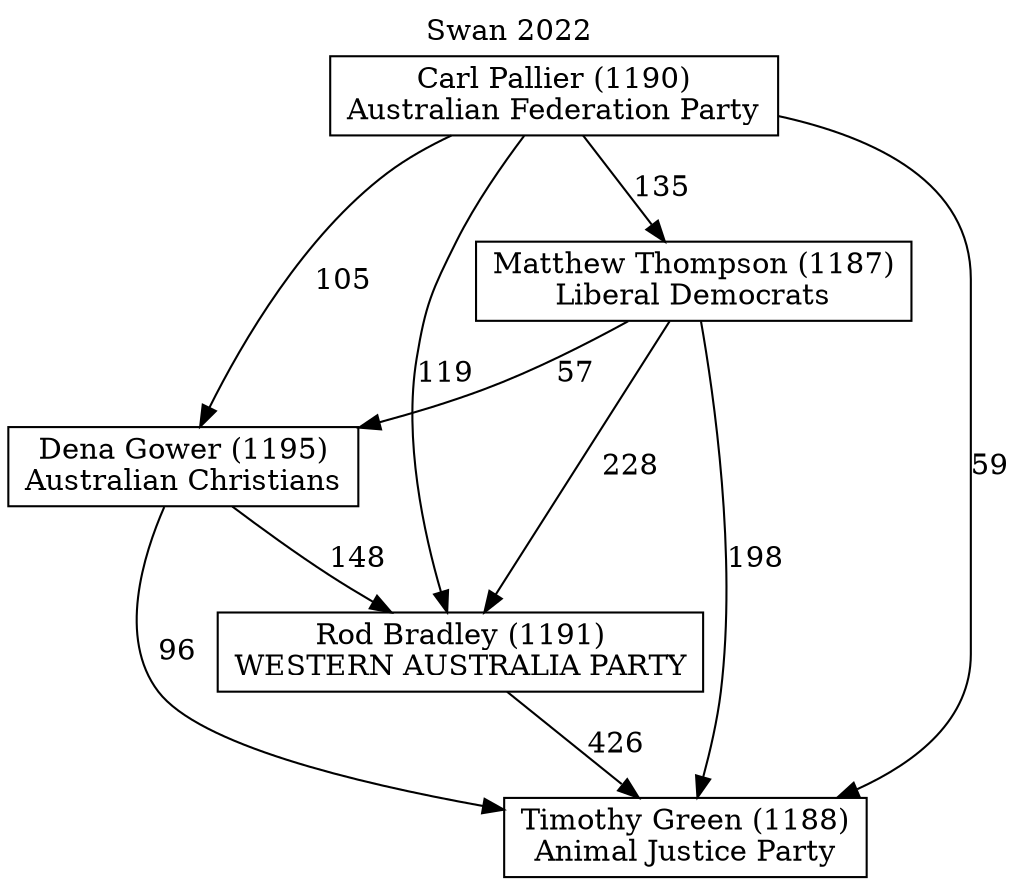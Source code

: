 // House preference flow
digraph "Timothy Green (1188)_Swan_2022" {
	graph [label="Swan 2022" labelloc=t mclimit=10]
	node [shape=box]
	"Dena Gower (1195)" [label="Dena Gower (1195)
Australian Christians"]
	"Carl Pallier (1190)" [label="Carl Pallier (1190)
Australian Federation Party"]
	"Rod Bradley (1191)" [label="Rod Bradley (1191)
WESTERN AUSTRALIA PARTY"]
	"Timothy Green (1188)" [label="Timothy Green (1188)
Animal Justice Party"]
	"Matthew Thompson (1187)" [label="Matthew Thompson (1187)
Liberal Democrats"]
	"Carl Pallier (1190)" -> "Timothy Green (1188)" [label=59]
	"Matthew Thompson (1187)" -> "Rod Bradley (1191)" [label=228]
	"Matthew Thompson (1187)" -> "Dena Gower (1195)" [label=57]
	"Carl Pallier (1190)" -> "Dena Gower (1195)" [label=105]
	"Matthew Thompson (1187)" -> "Timothy Green (1188)" [label=198]
	"Rod Bradley (1191)" -> "Timothy Green (1188)" [label=426]
	"Dena Gower (1195)" -> "Timothy Green (1188)" [label=96]
	"Carl Pallier (1190)" -> "Matthew Thompson (1187)" [label=135]
	"Carl Pallier (1190)" -> "Rod Bradley (1191)" [label=119]
	"Dena Gower (1195)" -> "Rod Bradley (1191)" [label=148]
}
